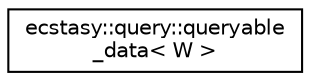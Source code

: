 digraph "Graphical Class Hierarchy"
{
 // LATEX_PDF_SIZE
  edge [fontname="Helvetica",fontsize="10",labelfontname="Helvetica",labelfontsize="10"];
  node [fontname="Helvetica",fontsize="10",shape=record];
  rankdir="LR";
  Node0 [label="ecstasy::query::queryable\l_data\< W \>",height=0.2,width=0.4,color="black", fillcolor="white", style="filled",URL="$structecstasy_1_1query_1_1queryable__data_3_01_w_01_4.html",tooltip="Get the query data type of a queryable object."];
}
